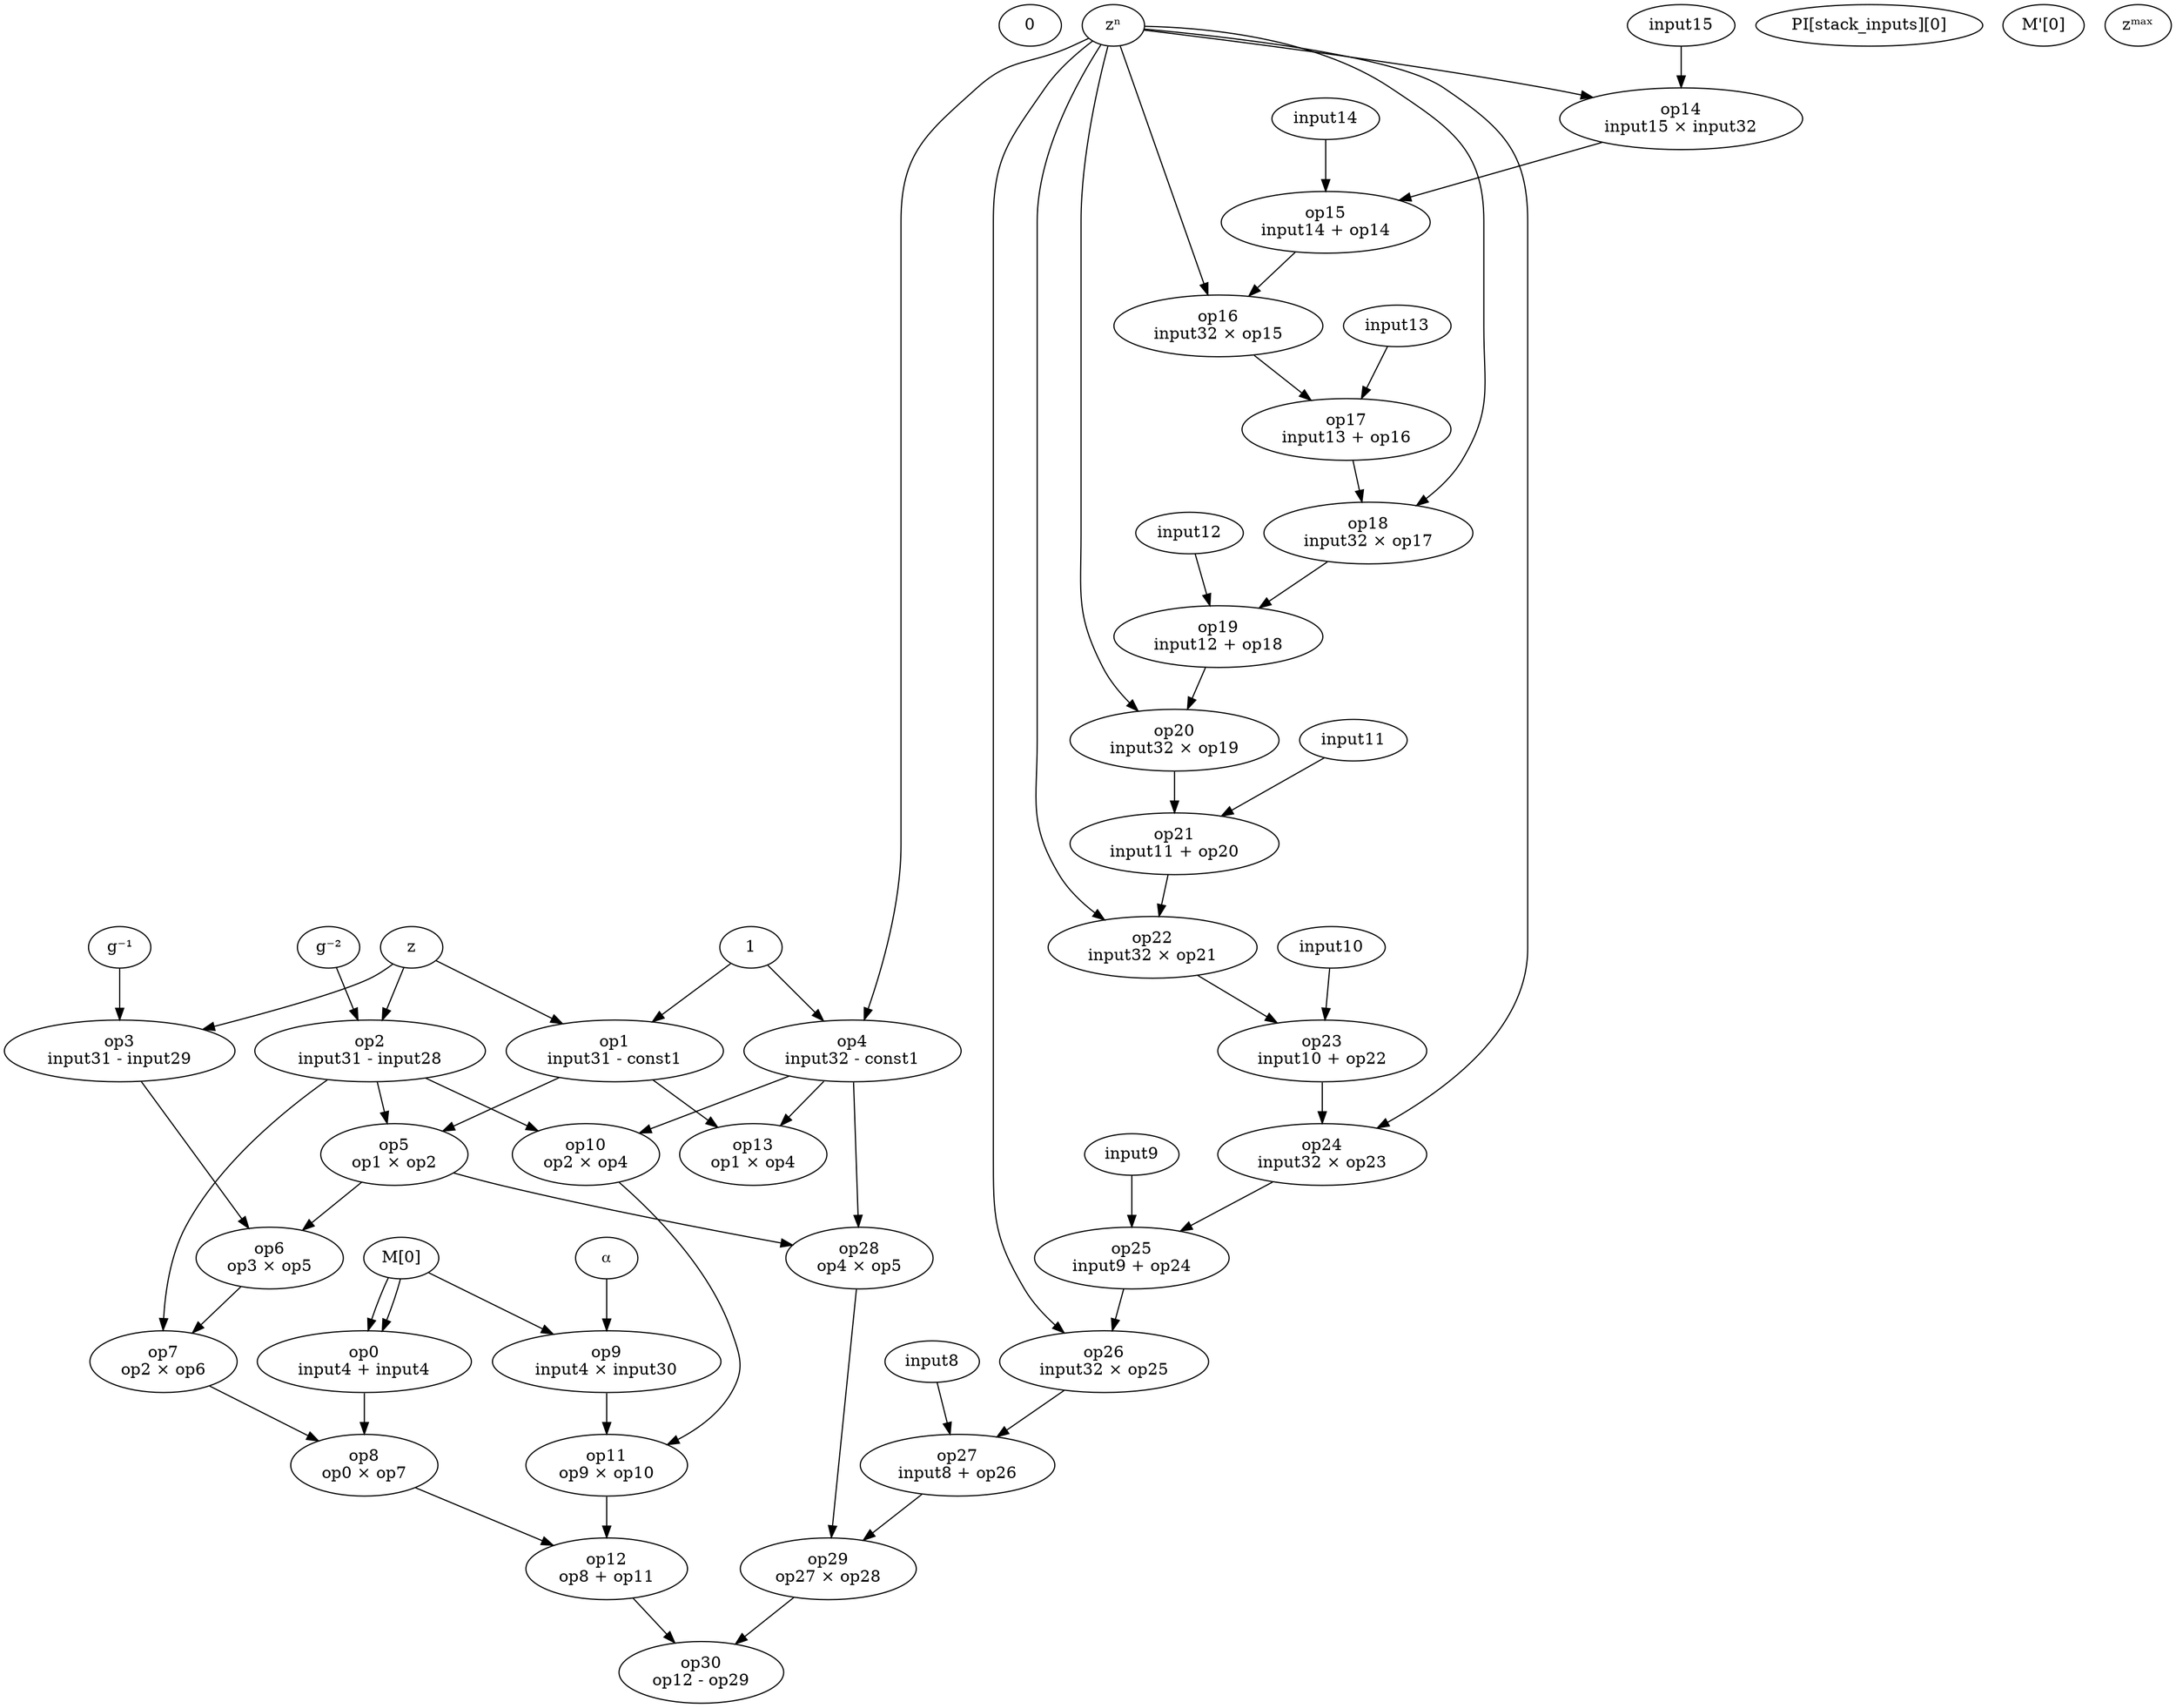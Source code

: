 digraph G {
const0 [label="0"]
const1 [label="1"]
input0 [label="PI[stack_inputs][0]"]
input4 [label="M[0]"]
input16 [label="M'[0]"]
input28 [label="g⁻²"]
input29 [label="g⁻¹"]
input30 [label="⍺"]
input31 [label="z"]
input32 [label="zⁿ"]
input33 [label="zᵐᵃˣ"]
op0 [label="op0\ninput4 + input4"]
input4 -> op0
input4 -> op0
op1 [label="op1\ninput31 - const1"]
input31 -> op1
const1 -> op1
op2 [label="op2\ninput31 - input28"]
input31 -> op2
input28 -> op2
op3 [label="op3\ninput31 - input29"]
input31 -> op3
input29 -> op3
op4 [label="op4\ninput32 - const1"]
input32 -> op4
const1 -> op4
op5 [label="op5\nop1 × op2"]
op1 -> op5
op2 -> op5
op6 [label="op6\nop3 × op5"]
op3 -> op6
op5 -> op6
op7 [label="op7\nop2 × op6"]
op2 -> op7
op6 -> op7
op8 [label="op8\nop0 × op7"]
op0 -> op8
op7 -> op8
op9 [label="op9\ninput4 × input30"]
input4 -> op9
input30 -> op9
op10 [label="op10\nop2 × op4"]
op2 -> op10
op4 -> op10
op11 [label="op11\nop9 × op10"]
op9 -> op11
op10 -> op11
op12 [label="op12\nop8 + op11"]
op8 -> op12
op11 -> op12
op13 [label="op13\nop1 × op4"]
op1 -> op13
op4 -> op13
op14 [label="op14\ninput15 × input32"]
input15 -> op14
input32 -> op14
op15 [label="op15\ninput14 + op14"]
input14 -> op15
op14 -> op15
op16 [label="op16\ninput32 × op15"]
input32 -> op16
op15 -> op16
op17 [label="op17\ninput13 + op16"]
input13 -> op17
op16 -> op17
op18 [label="op18\ninput32 × op17"]
input32 -> op18
op17 -> op18
op19 [label="op19\ninput12 + op18"]
input12 -> op19
op18 -> op19
op20 [label="op20\ninput32 × op19"]
input32 -> op20
op19 -> op20
op21 [label="op21\ninput11 + op20"]
input11 -> op21
op20 -> op21
op22 [label="op22\ninput32 × op21"]
input32 -> op22
op21 -> op22
op23 [label="op23\ninput10 + op22"]
input10 -> op23
op22 -> op23
op24 [label="op24\ninput32 × op23"]
input32 -> op24
op23 -> op24
op25 [label="op25\ninput9 + op24"]
input9 -> op25
op24 -> op25
op26 [label="op26\ninput32 × op25"]
input32 -> op26
op25 -> op26
op27 [label="op27\ninput8 + op26"]
input8 -> op27
op26 -> op27
op28 [label="op28\nop4 × op5"]
op4 -> op28
op5 -> op28
op29 [label="op29\nop27 × op28"]
op27 -> op29
op28 -> op29
op30 [label="op30\nop12 - op29"]
op12 -> op30
op29 -> op30
}
